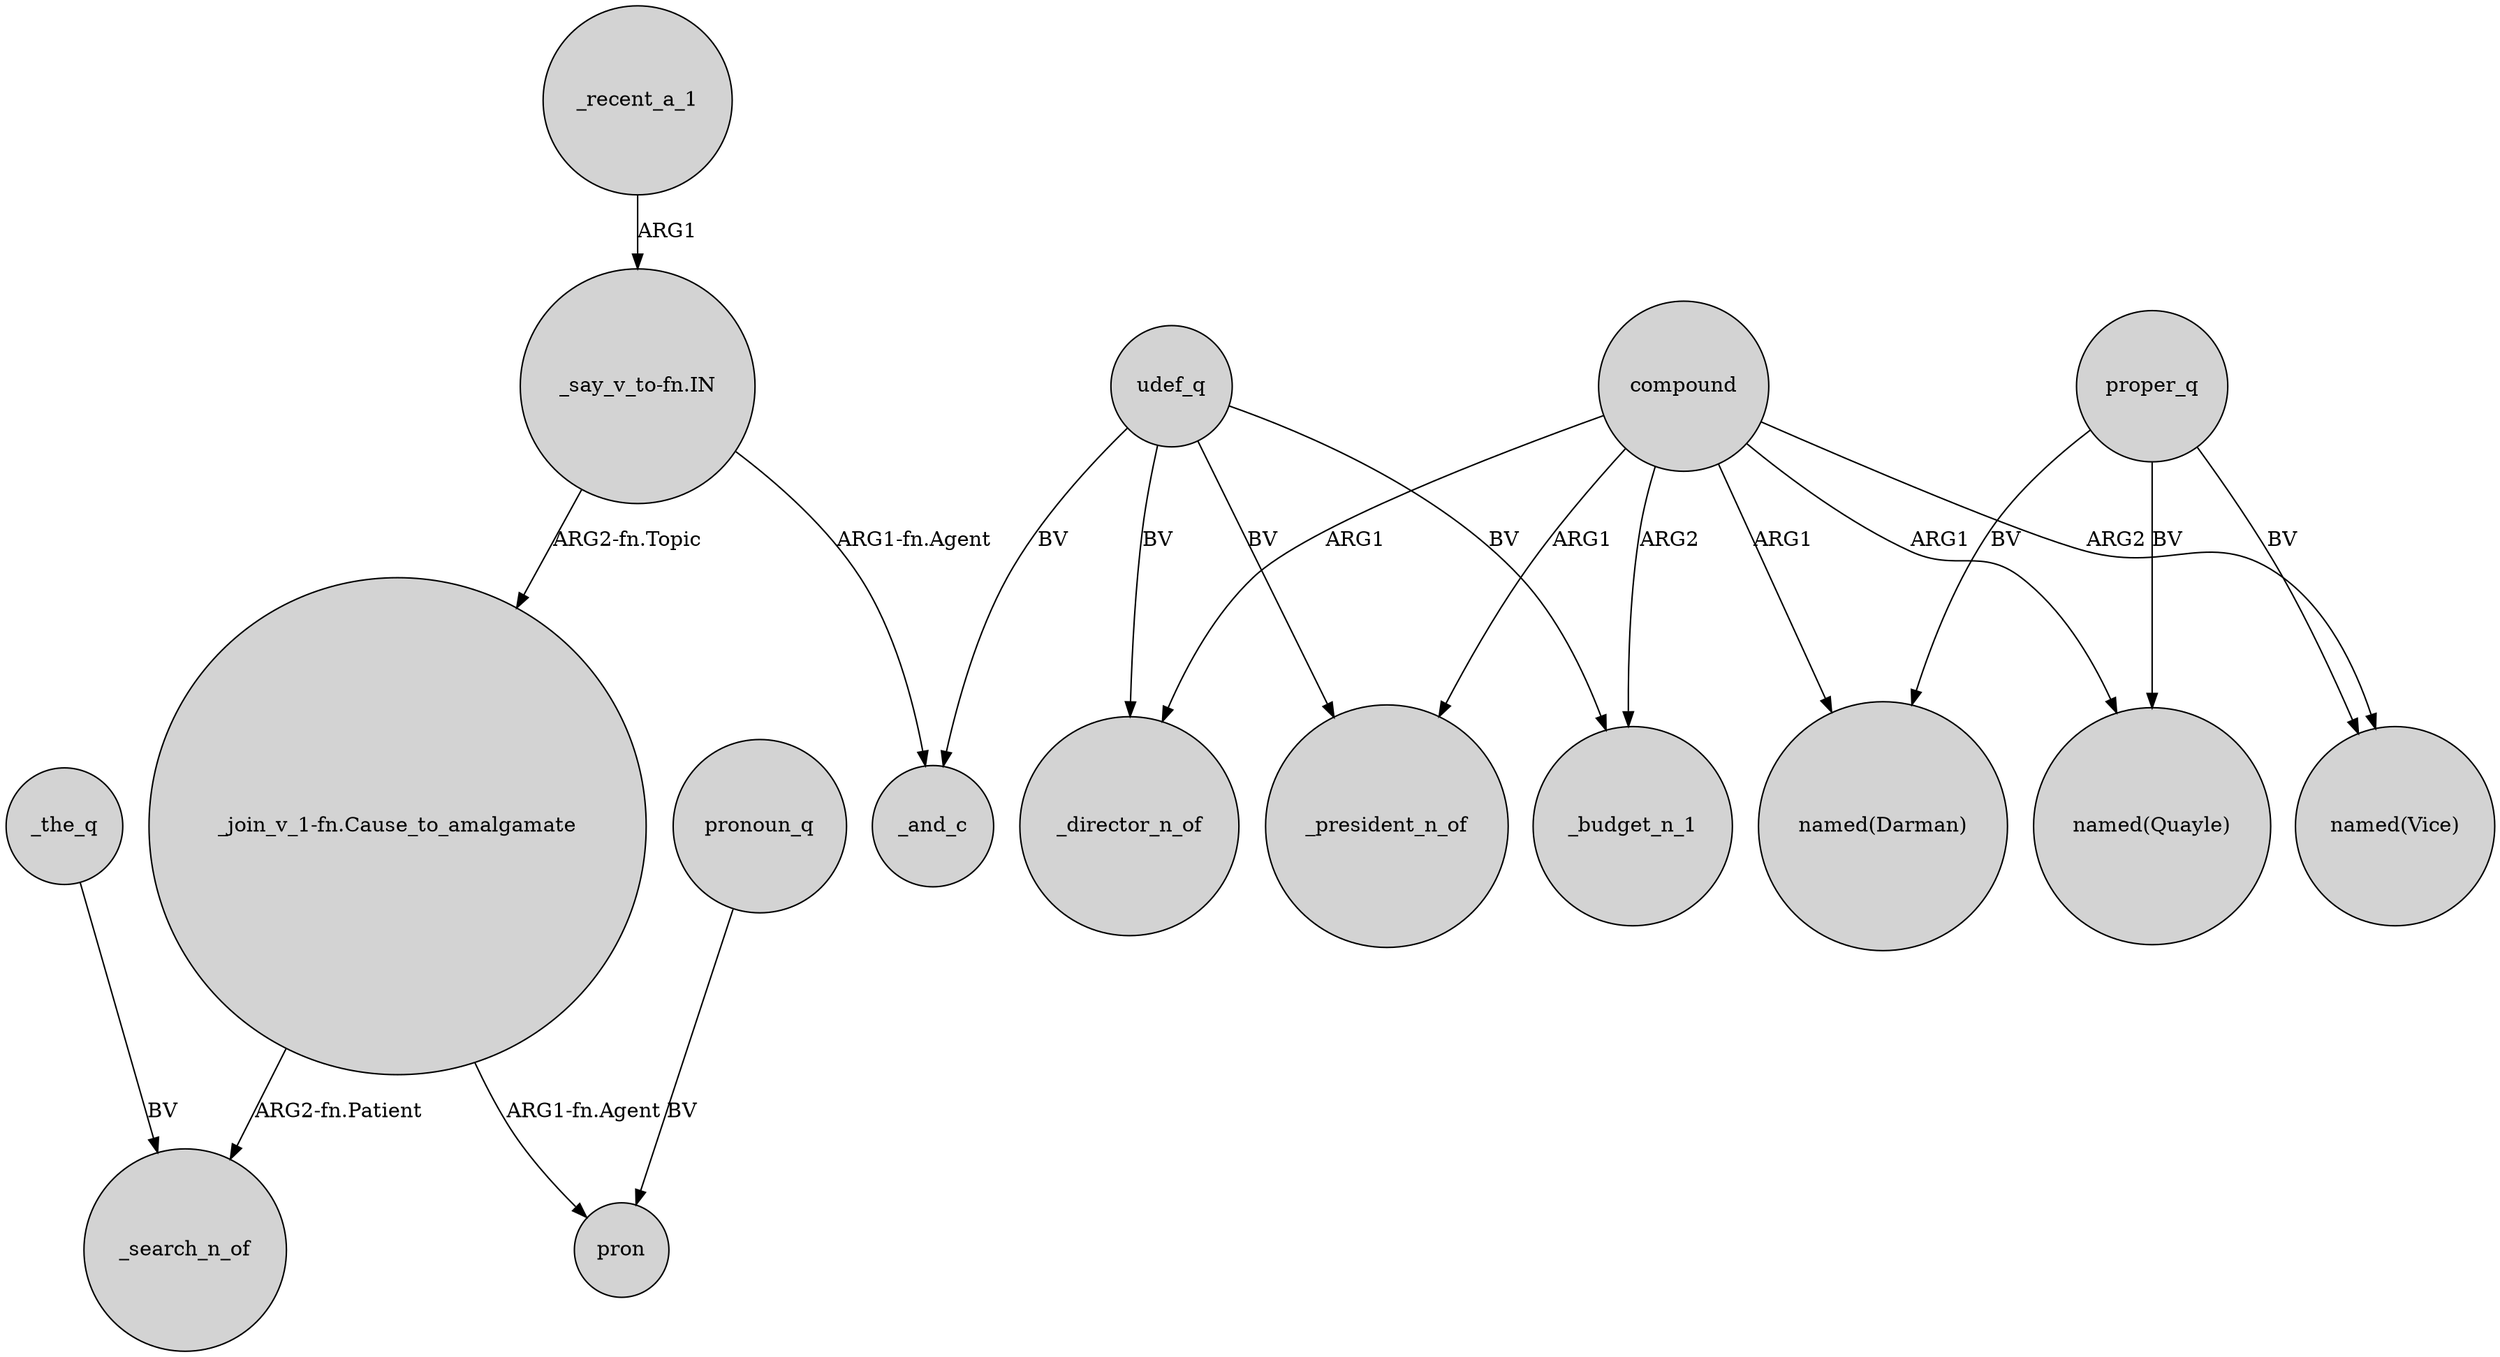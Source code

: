 digraph {
	node [shape=circle style=filled]
	"_join_v_1-fn.Cause_to_amalgamate" -> _search_n_of [label="ARG2-fn.Patient"]
	proper_q -> "named(Quayle)" [label=BV]
	"_say_v_to-fn.IN" -> _and_c [label="ARG1-fn.Agent"]
	"_join_v_1-fn.Cause_to_amalgamate" -> pron [label="ARG1-fn.Agent"]
	proper_q -> "named(Vice)" [label=BV]
	compound -> "named(Vice)" [label=ARG2]
	_recent_a_1 -> "_say_v_to-fn.IN" [label=ARG1]
	compound -> "named(Quayle)" [label=ARG1]
	_the_q -> _search_n_of [label=BV]
	compound -> _budget_n_1 [label=ARG2]
	"_say_v_to-fn.IN" -> "_join_v_1-fn.Cause_to_amalgamate" [label="ARG2-fn.Topic"]
	pronoun_q -> pron [label=BV]
	compound -> _president_n_of [label=ARG1]
	udef_q -> _president_n_of [label=BV]
	udef_q -> _budget_n_1 [label=BV]
	compound -> "named(Darman)" [label=ARG1]
	compound -> _director_n_of [label=ARG1]
	udef_q -> _and_c [label=BV]
	udef_q -> _director_n_of [label=BV]
	proper_q -> "named(Darman)" [label=BV]
}
